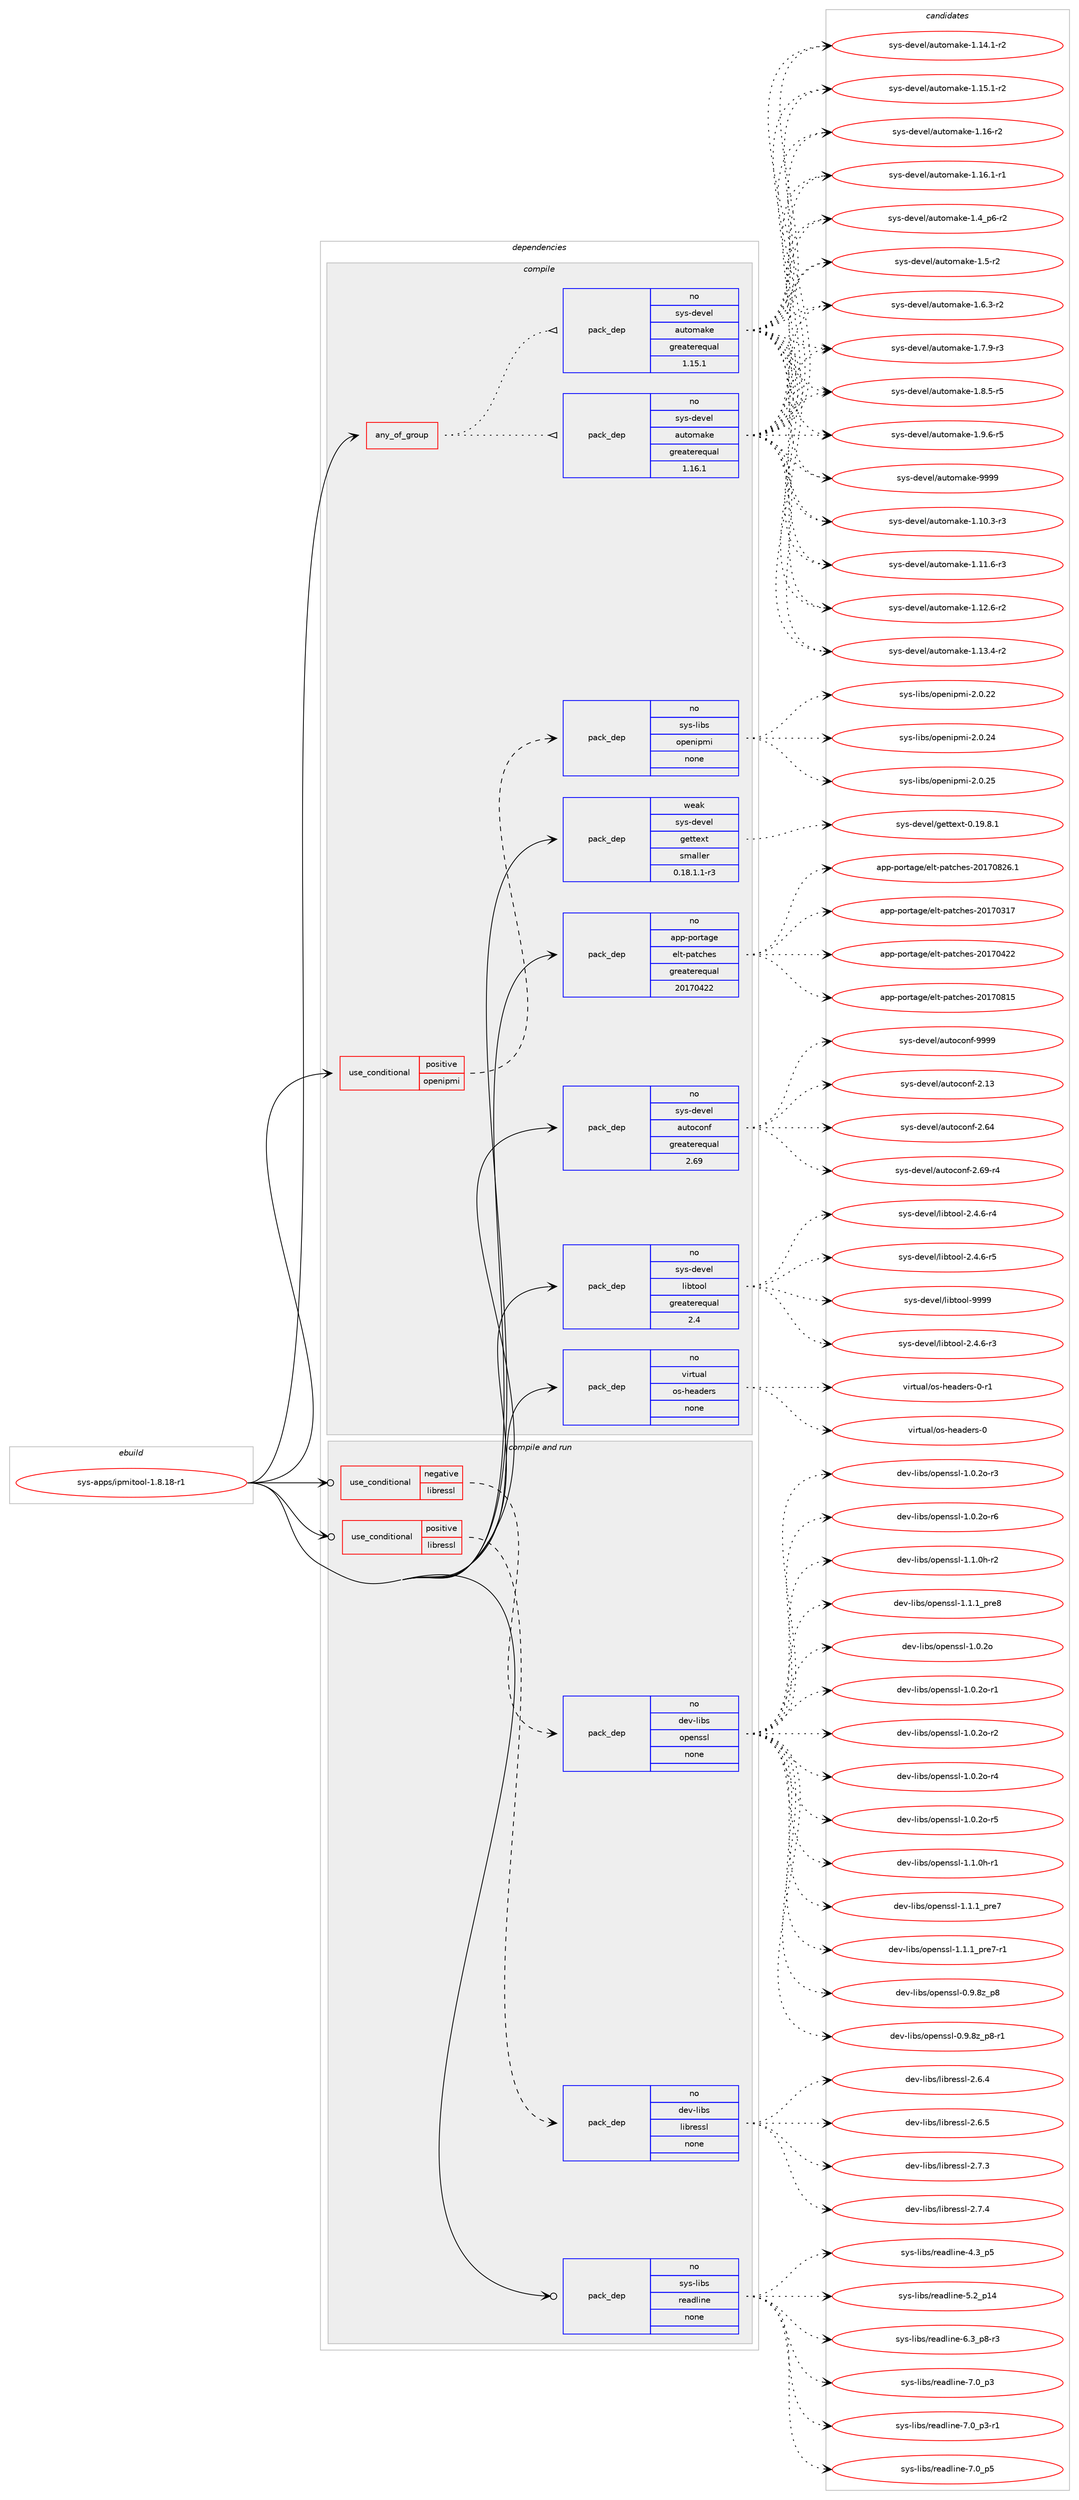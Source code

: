 digraph prolog {

# *************
# Graph options
# *************

newrank=true;
concentrate=true;
compound=true;
graph [rankdir=LR,fontname=Helvetica,fontsize=10,ranksep=1.5];#, ranksep=2.5, nodesep=0.2];
edge  [arrowhead=vee];
node  [fontname=Helvetica,fontsize=10];

# **********
# The ebuild
# **********

subgraph cluster_leftcol {
color=gray;
rank=same;
label=<<i>ebuild</i>>;
id [label="sys-apps/ipmitool-1.8.18-r1", color=red, width=4, href="../sys-apps/ipmitool-1.8.18-r1.svg"];
}

# ****************
# The dependencies
# ****************

subgraph cluster_midcol {
color=gray;
label=<<i>dependencies</i>>;
subgraph cluster_compile {
fillcolor="#eeeeee";
style=filled;
label=<<i>compile</i>>;
subgraph any45 {
dependency3821 [label=<<TABLE BORDER="0" CELLBORDER="1" CELLSPACING="0" CELLPADDING="4"><TR><TD CELLPADDING="10">any_of_group</TD></TR></TABLE>>, shape=none, color=red];subgraph pack2871 {
dependency3822 [label=<<TABLE BORDER="0" CELLBORDER="1" CELLSPACING="0" CELLPADDING="4" WIDTH="220"><TR><TD ROWSPAN="6" CELLPADDING="30">pack_dep</TD></TR><TR><TD WIDTH="110">no</TD></TR><TR><TD>sys-devel</TD></TR><TR><TD>automake</TD></TR><TR><TD>greaterequal</TD></TR><TR><TD>1.16.1</TD></TR></TABLE>>, shape=none, color=blue];
}
dependency3821:e -> dependency3822:w [weight=20,style="dotted",arrowhead="oinv"];
subgraph pack2872 {
dependency3823 [label=<<TABLE BORDER="0" CELLBORDER="1" CELLSPACING="0" CELLPADDING="4" WIDTH="220"><TR><TD ROWSPAN="6" CELLPADDING="30">pack_dep</TD></TR><TR><TD WIDTH="110">no</TD></TR><TR><TD>sys-devel</TD></TR><TR><TD>automake</TD></TR><TR><TD>greaterequal</TD></TR><TR><TD>1.15.1</TD></TR></TABLE>>, shape=none, color=blue];
}
dependency3821:e -> dependency3823:w [weight=20,style="dotted",arrowhead="oinv"];
}
id:e -> dependency3821:w [weight=20,style="solid",arrowhead="vee"];
subgraph cond907 {
dependency3824 [label=<<TABLE BORDER="0" CELLBORDER="1" CELLSPACING="0" CELLPADDING="4"><TR><TD ROWSPAN="3" CELLPADDING="10">use_conditional</TD></TR><TR><TD>positive</TD></TR><TR><TD>openipmi</TD></TR></TABLE>>, shape=none, color=red];
subgraph pack2873 {
dependency3825 [label=<<TABLE BORDER="0" CELLBORDER="1" CELLSPACING="0" CELLPADDING="4" WIDTH="220"><TR><TD ROWSPAN="6" CELLPADDING="30">pack_dep</TD></TR><TR><TD WIDTH="110">no</TD></TR><TR><TD>sys-libs</TD></TR><TR><TD>openipmi</TD></TR><TR><TD>none</TD></TR><TR><TD></TD></TR></TABLE>>, shape=none, color=blue];
}
dependency3824:e -> dependency3825:w [weight=20,style="dashed",arrowhead="vee"];
}
id:e -> dependency3824:w [weight=20,style="solid",arrowhead="vee"];
subgraph pack2874 {
dependency3826 [label=<<TABLE BORDER="0" CELLBORDER="1" CELLSPACING="0" CELLPADDING="4" WIDTH="220"><TR><TD ROWSPAN="6" CELLPADDING="30">pack_dep</TD></TR><TR><TD WIDTH="110">no</TD></TR><TR><TD>app-portage</TD></TR><TR><TD>elt-patches</TD></TR><TR><TD>greaterequal</TD></TR><TR><TD>20170422</TD></TR></TABLE>>, shape=none, color=blue];
}
id:e -> dependency3826:w [weight=20,style="solid",arrowhead="vee"];
subgraph pack2875 {
dependency3827 [label=<<TABLE BORDER="0" CELLBORDER="1" CELLSPACING="0" CELLPADDING="4" WIDTH="220"><TR><TD ROWSPAN="6" CELLPADDING="30">pack_dep</TD></TR><TR><TD WIDTH="110">no</TD></TR><TR><TD>sys-devel</TD></TR><TR><TD>autoconf</TD></TR><TR><TD>greaterequal</TD></TR><TR><TD>2.69</TD></TR></TABLE>>, shape=none, color=blue];
}
id:e -> dependency3827:w [weight=20,style="solid",arrowhead="vee"];
subgraph pack2876 {
dependency3828 [label=<<TABLE BORDER="0" CELLBORDER="1" CELLSPACING="0" CELLPADDING="4" WIDTH="220"><TR><TD ROWSPAN="6" CELLPADDING="30">pack_dep</TD></TR><TR><TD WIDTH="110">no</TD></TR><TR><TD>sys-devel</TD></TR><TR><TD>libtool</TD></TR><TR><TD>greaterequal</TD></TR><TR><TD>2.4</TD></TR></TABLE>>, shape=none, color=blue];
}
id:e -> dependency3828:w [weight=20,style="solid",arrowhead="vee"];
subgraph pack2877 {
dependency3829 [label=<<TABLE BORDER="0" CELLBORDER="1" CELLSPACING="0" CELLPADDING="4" WIDTH="220"><TR><TD ROWSPAN="6" CELLPADDING="30">pack_dep</TD></TR><TR><TD WIDTH="110">no</TD></TR><TR><TD>virtual</TD></TR><TR><TD>os-headers</TD></TR><TR><TD>none</TD></TR><TR><TD></TD></TR></TABLE>>, shape=none, color=blue];
}
id:e -> dependency3829:w [weight=20,style="solid",arrowhead="vee"];
subgraph pack2878 {
dependency3830 [label=<<TABLE BORDER="0" CELLBORDER="1" CELLSPACING="0" CELLPADDING="4" WIDTH="220"><TR><TD ROWSPAN="6" CELLPADDING="30">pack_dep</TD></TR><TR><TD WIDTH="110">weak</TD></TR><TR><TD>sys-devel</TD></TR><TR><TD>gettext</TD></TR><TR><TD>smaller</TD></TR><TR><TD>0.18.1.1-r3</TD></TR></TABLE>>, shape=none, color=blue];
}
id:e -> dependency3830:w [weight=20,style="solid",arrowhead="vee"];
}
subgraph cluster_compileandrun {
fillcolor="#eeeeee";
style=filled;
label=<<i>compile and run</i>>;
subgraph cond908 {
dependency3831 [label=<<TABLE BORDER="0" CELLBORDER="1" CELLSPACING="0" CELLPADDING="4"><TR><TD ROWSPAN="3" CELLPADDING="10">use_conditional</TD></TR><TR><TD>negative</TD></TR><TR><TD>libressl</TD></TR></TABLE>>, shape=none, color=red];
subgraph pack2879 {
dependency3832 [label=<<TABLE BORDER="0" CELLBORDER="1" CELLSPACING="0" CELLPADDING="4" WIDTH="220"><TR><TD ROWSPAN="6" CELLPADDING="30">pack_dep</TD></TR><TR><TD WIDTH="110">no</TD></TR><TR><TD>dev-libs</TD></TR><TR><TD>openssl</TD></TR><TR><TD>none</TD></TR><TR><TD></TD></TR></TABLE>>, shape=none, color=blue];
}
dependency3831:e -> dependency3832:w [weight=20,style="dashed",arrowhead="vee"];
}
id:e -> dependency3831:w [weight=20,style="solid",arrowhead="odotvee"];
subgraph cond909 {
dependency3833 [label=<<TABLE BORDER="0" CELLBORDER="1" CELLSPACING="0" CELLPADDING="4"><TR><TD ROWSPAN="3" CELLPADDING="10">use_conditional</TD></TR><TR><TD>positive</TD></TR><TR><TD>libressl</TD></TR></TABLE>>, shape=none, color=red];
subgraph pack2880 {
dependency3834 [label=<<TABLE BORDER="0" CELLBORDER="1" CELLSPACING="0" CELLPADDING="4" WIDTH="220"><TR><TD ROWSPAN="6" CELLPADDING="30">pack_dep</TD></TR><TR><TD WIDTH="110">no</TD></TR><TR><TD>dev-libs</TD></TR><TR><TD>libressl</TD></TR><TR><TD>none</TD></TR><TR><TD></TD></TR></TABLE>>, shape=none, color=blue];
}
dependency3833:e -> dependency3834:w [weight=20,style="dashed",arrowhead="vee"];
}
id:e -> dependency3833:w [weight=20,style="solid",arrowhead="odotvee"];
subgraph pack2881 {
dependency3835 [label=<<TABLE BORDER="0" CELLBORDER="1" CELLSPACING="0" CELLPADDING="4" WIDTH="220"><TR><TD ROWSPAN="6" CELLPADDING="30">pack_dep</TD></TR><TR><TD WIDTH="110">no</TD></TR><TR><TD>sys-libs</TD></TR><TR><TD>readline</TD></TR><TR><TD>none</TD></TR><TR><TD></TD></TR></TABLE>>, shape=none, color=blue];
}
id:e -> dependency3835:w [weight=20,style="solid",arrowhead="odotvee"];
}
subgraph cluster_run {
fillcolor="#eeeeee";
style=filled;
label=<<i>run</i>>;
}
}

# **************
# The candidates
# **************

subgraph cluster_choices {
rank=same;
color=gray;
label=<<i>candidates</i>>;

subgraph choice2871 {
color=black;
nodesep=1;
choice11512111545100101118101108479711711611110997107101454946494846514511451 [label="sys-devel/automake-1.10.3-r3", color=red, width=4,href="../sys-devel/automake-1.10.3-r3.svg"];
choice11512111545100101118101108479711711611110997107101454946494946544511451 [label="sys-devel/automake-1.11.6-r3", color=red, width=4,href="../sys-devel/automake-1.11.6-r3.svg"];
choice11512111545100101118101108479711711611110997107101454946495046544511450 [label="sys-devel/automake-1.12.6-r2", color=red, width=4,href="../sys-devel/automake-1.12.6-r2.svg"];
choice11512111545100101118101108479711711611110997107101454946495146524511450 [label="sys-devel/automake-1.13.4-r2", color=red, width=4,href="../sys-devel/automake-1.13.4-r2.svg"];
choice11512111545100101118101108479711711611110997107101454946495246494511450 [label="sys-devel/automake-1.14.1-r2", color=red, width=4,href="../sys-devel/automake-1.14.1-r2.svg"];
choice11512111545100101118101108479711711611110997107101454946495346494511450 [label="sys-devel/automake-1.15.1-r2", color=red, width=4,href="../sys-devel/automake-1.15.1-r2.svg"];
choice1151211154510010111810110847971171161111099710710145494649544511450 [label="sys-devel/automake-1.16-r2", color=red, width=4,href="../sys-devel/automake-1.16-r2.svg"];
choice11512111545100101118101108479711711611110997107101454946495446494511449 [label="sys-devel/automake-1.16.1-r1", color=red, width=4,href="../sys-devel/automake-1.16.1-r1.svg"];
choice115121115451001011181011084797117116111109971071014549465295112544511450 [label="sys-devel/automake-1.4_p6-r2", color=red, width=4,href="../sys-devel/automake-1.4_p6-r2.svg"];
choice11512111545100101118101108479711711611110997107101454946534511450 [label="sys-devel/automake-1.5-r2", color=red, width=4,href="../sys-devel/automake-1.5-r2.svg"];
choice115121115451001011181011084797117116111109971071014549465446514511450 [label="sys-devel/automake-1.6.3-r2", color=red, width=4,href="../sys-devel/automake-1.6.3-r2.svg"];
choice115121115451001011181011084797117116111109971071014549465546574511451 [label="sys-devel/automake-1.7.9-r3", color=red, width=4,href="../sys-devel/automake-1.7.9-r3.svg"];
choice115121115451001011181011084797117116111109971071014549465646534511453 [label="sys-devel/automake-1.8.5-r5", color=red, width=4,href="../sys-devel/automake-1.8.5-r5.svg"];
choice115121115451001011181011084797117116111109971071014549465746544511453 [label="sys-devel/automake-1.9.6-r5", color=red, width=4,href="../sys-devel/automake-1.9.6-r5.svg"];
choice115121115451001011181011084797117116111109971071014557575757 [label="sys-devel/automake-9999", color=red, width=4,href="../sys-devel/automake-9999.svg"];
dependency3822:e -> choice11512111545100101118101108479711711611110997107101454946494846514511451:w [style=dotted,weight="100"];
dependency3822:e -> choice11512111545100101118101108479711711611110997107101454946494946544511451:w [style=dotted,weight="100"];
dependency3822:e -> choice11512111545100101118101108479711711611110997107101454946495046544511450:w [style=dotted,weight="100"];
dependency3822:e -> choice11512111545100101118101108479711711611110997107101454946495146524511450:w [style=dotted,weight="100"];
dependency3822:e -> choice11512111545100101118101108479711711611110997107101454946495246494511450:w [style=dotted,weight="100"];
dependency3822:e -> choice11512111545100101118101108479711711611110997107101454946495346494511450:w [style=dotted,weight="100"];
dependency3822:e -> choice1151211154510010111810110847971171161111099710710145494649544511450:w [style=dotted,weight="100"];
dependency3822:e -> choice11512111545100101118101108479711711611110997107101454946495446494511449:w [style=dotted,weight="100"];
dependency3822:e -> choice115121115451001011181011084797117116111109971071014549465295112544511450:w [style=dotted,weight="100"];
dependency3822:e -> choice11512111545100101118101108479711711611110997107101454946534511450:w [style=dotted,weight="100"];
dependency3822:e -> choice115121115451001011181011084797117116111109971071014549465446514511450:w [style=dotted,weight="100"];
dependency3822:e -> choice115121115451001011181011084797117116111109971071014549465546574511451:w [style=dotted,weight="100"];
dependency3822:e -> choice115121115451001011181011084797117116111109971071014549465646534511453:w [style=dotted,weight="100"];
dependency3822:e -> choice115121115451001011181011084797117116111109971071014549465746544511453:w [style=dotted,weight="100"];
dependency3822:e -> choice115121115451001011181011084797117116111109971071014557575757:w [style=dotted,weight="100"];
}
subgraph choice2872 {
color=black;
nodesep=1;
choice11512111545100101118101108479711711611110997107101454946494846514511451 [label="sys-devel/automake-1.10.3-r3", color=red, width=4,href="../sys-devel/automake-1.10.3-r3.svg"];
choice11512111545100101118101108479711711611110997107101454946494946544511451 [label="sys-devel/automake-1.11.6-r3", color=red, width=4,href="../sys-devel/automake-1.11.6-r3.svg"];
choice11512111545100101118101108479711711611110997107101454946495046544511450 [label="sys-devel/automake-1.12.6-r2", color=red, width=4,href="../sys-devel/automake-1.12.6-r2.svg"];
choice11512111545100101118101108479711711611110997107101454946495146524511450 [label="sys-devel/automake-1.13.4-r2", color=red, width=4,href="../sys-devel/automake-1.13.4-r2.svg"];
choice11512111545100101118101108479711711611110997107101454946495246494511450 [label="sys-devel/automake-1.14.1-r2", color=red, width=4,href="../sys-devel/automake-1.14.1-r2.svg"];
choice11512111545100101118101108479711711611110997107101454946495346494511450 [label="sys-devel/automake-1.15.1-r2", color=red, width=4,href="../sys-devel/automake-1.15.1-r2.svg"];
choice1151211154510010111810110847971171161111099710710145494649544511450 [label="sys-devel/automake-1.16-r2", color=red, width=4,href="../sys-devel/automake-1.16-r2.svg"];
choice11512111545100101118101108479711711611110997107101454946495446494511449 [label="sys-devel/automake-1.16.1-r1", color=red, width=4,href="../sys-devel/automake-1.16.1-r1.svg"];
choice115121115451001011181011084797117116111109971071014549465295112544511450 [label="sys-devel/automake-1.4_p6-r2", color=red, width=4,href="../sys-devel/automake-1.4_p6-r2.svg"];
choice11512111545100101118101108479711711611110997107101454946534511450 [label="sys-devel/automake-1.5-r2", color=red, width=4,href="../sys-devel/automake-1.5-r2.svg"];
choice115121115451001011181011084797117116111109971071014549465446514511450 [label="sys-devel/automake-1.6.3-r2", color=red, width=4,href="../sys-devel/automake-1.6.3-r2.svg"];
choice115121115451001011181011084797117116111109971071014549465546574511451 [label="sys-devel/automake-1.7.9-r3", color=red, width=4,href="../sys-devel/automake-1.7.9-r3.svg"];
choice115121115451001011181011084797117116111109971071014549465646534511453 [label="sys-devel/automake-1.8.5-r5", color=red, width=4,href="../sys-devel/automake-1.8.5-r5.svg"];
choice115121115451001011181011084797117116111109971071014549465746544511453 [label="sys-devel/automake-1.9.6-r5", color=red, width=4,href="../sys-devel/automake-1.9.6-r5.svg"];
choice115121115451001011181011084797117116111109971071014557575757 [label="sys-devel/automake-9999", color=red, width=4,href="../sys-devel/automake-9999.svg"];
dependency3823:e -> choice11512111545100101118101108479711711611110997107101454946494846514511451:w [style=dotted,weight="100"];
dependency3823:e -> choice11512111545100101118101108479711711611110997107101454946494946544511451:w [style=dotted,weight="100"];
dependency3823:e -> choice11512111545100101118101108479711711611110997107101454946495046544511450:w [style=dotted,weight="100"];
dependency3823:e -> choice11512111545100101118101108479711711611110997107101454946495146524511450:w [style=dotted,weight="100"];
dependency3823:e -> choice11512111545100101118101108479711711611110997107101454946495246494511450:w [style=dotted,weight="100"];
dependency3823:e -> choice11512111545100101118101108479711711611110997107101454946495346494511450:w [style=dotted,weight="100"];
dependency3823:e -> choice1151211154510010111810110847971171161111099710710145494649544511450:w [style=dotted,weight="100"];
dependency3823:e -> choice11512111545100101118101108479711711611110997107101454946495446494511449:w [style=dotted,weight="100"];
dependency3823:e -> choice115121115451001011181011084797117116111109971071014549465295112544511450:w [style=dotted,weight="100"];
dependency3823:e -> choice11512111545100101118101108479711711611110997107101454946534511450:w [style=dotted,weight="100"];
dependency3823:e -> choice115121115451001011181011084797117116111109971071014549465446514511450:w [style=dotted,weight="100"];
dependency3823:e -> choice115121115451001011181011084797117116111109971071014549465546574511451:w [style=dotted,weight="100"];
dependency3823:e -> choice115121115451001011181011084797117116111109971071014549465646534511453:w [style=dotted,weight="100"];
dependency3823:e -> choice115121115451001011181011084797117116111109971071014549465746544511453:w [style=dotted,weight="100"];
dependency3823:e -> choice115121115451001011181011084797117116111109971071014557575757:w [style=dotted,weight="100"];
}
subgraph choice2873 {
color=black;
nodesep=1;
choice11512111545108105981154711111210111010511210910545504648465050 [label="sys-libs/openipmi-2.0.22", color=red, width=4,href="../sys-libs/openipmi-2.0.22.svg"];
choice11512111545108105981154711111210111010511210910545504648465052 [label="sys-libs/openipmi-2.0.24", color=red, width=4,href="../sys-libs/openipmi-2.0.24.svg"];
choice11512111545108105981154711111210111010511210910545504648465053 [label="sys-libs/openipmi-2.0.25", color=red, width=4,href="../sys-libs/openipmi-2.0.25.svg"];
dependency3825:e -> choice11512111545108105981154711111210111010511210910545504648465050:w [style=dotted,weight="100"];
dependency3825:e -> choice11512111545108105981154711111210111010511210910545504648465052:w [style=dotted,weight="100"];
dependency3825:e -> choice11512111545108105981154711111210111010511210910545504648465053:w [style=dotted,weight="100"];
}
subgraph choice2874 {
color=black;
nodesep=1;
choice97112112451121111141169710310147101108116451129711699104101115455048495548514955 [label="app-portage/elt-patches-20170317", color=red, width=4,href="../app-portage/elt-patches-20170317.svg"];
choice97112112451121111141169710310147101108116451129711699104101115455048495548525050 [label="app-portage/elt-patches-20170422", color=red, width=4,href="../app-portage/elt-patches-20170422.svg"];
choice97112112451121111141169710310147101108116451129711699104101115455048495548564953 [label="app-portage/elt-patches-20170815", color=red, width=4,href="../app-portage/elt-patches-20170815.svg"];
choice971121124511211111411697103101471011081164511297116991041011154550484955485650544649 [label="app-portage/elt-patches-20170826.1", color=red, width=4,href="../app-portage/elt-patches-20170826.1.svg"];
dependency3826:e -> choice97112112451121111141169710310147101108116451129711699104101115455048495548514955:w [style=dotted,weight="100"];
dependency3826:e -> choice97112112451121111141169710310147101108116451129711699104101115455048495548525050:w [style=dotted,weight="100"];
dependency3826:e -> choice97112112451121111141169710310147101108116451129711699104101115455048495548564953:w [style=dotted,weight="100"];
dependency3826:e -> choice971121124511211111411697103101471011081164511297116991041011154550484955485650544649:w [style=dotted,weight="100"];
}
subgraph choice2875 {
color=black;
nodesep=1;
choice115121115451001011181011084797117116111991111101024550464951 [label="sys-devel/autoconf-2.13", color=red, width=4,href="../sys-devel/autoconf-2.13.svg"];
choice115121115451001011181011084797117116111991111101024550465452 [label="sys-devel/autoconf-2.64", color=red, width=4,href="../sys-devel/autoconf-2.64.svg"];
choice1151211154510010111810110847971171161119911111010245504654574511452 [label="sys-devel/autoconf-2.69-r4", color=red, width=4,href="../sys-devel/autoconf-2.69-r4.svg"];
choice115121115451001011181011084797117116111991111101024557575757 [label="sys-devel/autoconf-9999", color=red, width=4,href="../sys-devel/autoconf-9999.svg"];
dependency3827:e -> choice115121115451001011181011084797117116111991111101024550464951:w [style=dotted,weight="100"];
dependency3827:e -> choice115121115451001011181011084797117116111991111101024550465452:w [style=dotted,weight="100"];
dependency3827:e -> choice1151211154510010111810110847971171161119911111010245504654574511452:w [style=dotted,weight="100"];
dependency3827:e -> choice115121115451001011181011084797117116111991111101024557575757:w [style=dotted,weight="100"];
}
subgraph choice2876 {
color=black;
nodesep=1;
choice1151211154510010111810110847108105981161111111084550465246544511451 [label="sys-devel/libtool-2.4.6-r3", color=red, width=4,href="../sys-devel/libtool-2.4.6-r3.svg"];
choice1151211154510010111810110847108105981161111111084550465246544511452 [label="sys-devel/libtool-2.4.6-r4", color=red, width=4,href="../sys-devel/libtool-2.4.6-r4.svg"];
choice1151211154510010111810110847108105981161111111084550465246544511453 [label="sys-devel/libtool-2.4.6-r5", color=red, width=4,href="../sys-devel/libtool-2.4.6-r5.svg"];
choice1151211154510010111810110847108105981161111111084557575757 [label="sys-devel/libtool-9999", color=red, width=4,href="../sys-devel/libtool-9999.svg"];
dependency3828:e -> choice1151211154510010111810110847108105981161111111084550465246544511451:w [style=dotted,weight="100"];
dependency3828:e -> choice1151211154510010111810110847108105981161111111084550465246544511452:w [style=dotted,weight="100"];
dependency3828:e -> choice1151211154510010111810110847108105981161111111084550465246544511453:w [style=dotted,weight="100"];
dependency3828:e -> choice1151211154510010111810110847108105981161111111084557575757:w [style=dotted,weight="100"];
}
subgraph choice2877 {
color=black;
nodesep=1;
choice118105114116117971084711111545104101971001011141154548 [label="virtual/os-headers-0", color=red, width=4,href="../virtual/os-headers-0.svg"];
choice1181051141161179710847111115451041019710010111411545484511449 [label="virtual/os-headers-0-r1", color=red, width=4,href="../virtual/os-headers-0-r1.svg"];
dependency3829:e -> choice118105114116117971084711111545104101971001011141154548:w [style=dotted,weight="100"];
dependency3829:e -> choice1181051141161179710847111115451041019710010111411545484511449:w [style=dotted,weight="100"];
}
subgraph choice2878 {
color=black;
nodesep=1;
choice1151211154510010111810110847103101116116101120116454846495746564649 [label="sys-devel/gettext-0.19.8.1", color=red, width=4,href="../sys-devel/gettext-0.19.8.1.svg"];
dependency3830:e -> choice1151211154510010111810110847103101116116101120116454846495746564649:w [style=dotted,weight="100"];
}
subgraph choice2879 {
color=black;
nodesep=1;
choice100101118451081059811547111112101110115115108454946484650111 [label="dev-libs/openssl-1.0.2o", color=red, width=4,href="../dev-libs/openssl-1.0.2o.svg"];
choice1001011184510810598115471111121011101151151084549464846501114511449 [label="dev-libs/openssl-1.0.2o-r1", color=red, width=4,href="../dev-libs/openssl-1.0.2o-r1.svg"];
choice1001011184510810598115471111121011101151151084549464846501114511450 [label="dev-libs/openssl-1.0.2o-r2", color=red, width=4,href="../dev-libs/openssl-1.0.2o-r2.svg"];
choice1001011184510810598115471111121011101151151084549464846501114511452 [label="dev-libs/openssl-1.0.2o-r4", color=red, width=4,href="../dev-libs/openssl-1.0.2o-r4.svg"];
choice1001011184510810598115471111121011101151151084549464846501114511453 [label="dev-libs/openssl-1.0.2o-r5", color=red, width=4,href="../dev-libs/openssl-1.0.2o-r5.svg"];
choice1001011184510810598115471111121011101151151084549464946481044511449 [label="dev-libs/openssl-1.1.0h-r1", color=red, width=4,href="../dev-libs/openssl-1.1.0h-r1.svg"];
choice1001011184510810598115471111121011101151151084549464946499511211410155 [label="dev-libs/openssl-1.1.1_pre7", color=red, width=4,href="../dev-libs/openssl-1.1.1_pre7.svg"];
choice10010111845108105981154711111210111011511510845494649464995112114101554511449 [label="dev-libs/openssl-1.1.1_pre7-r1", color=red, width=4,href="../dev-libs/openssl-1.1.1_pre7-r1.svg"];
choice1001011184510810598115471111121011101151151084548465746561229511256 [label="dev-libs/openssl-0.9.8z_p8", color=red, width=4,href="../dev-libs/openssl-0.9.8z_p8.svg"];
choice10010111845108105981154711111210111011511510845484657465612295112564511449 [label="dev-libs/openssl-0.9.8z_p8-r1", color=red, width=4,href="../dev-libs/openssl-0.9.8z_p8-r1.svg"];
choice1001011184510810598115471111121011101151151084549464846501114511451 [label="dev-libs/openssl-1.0.2o-r3", color=red, width=4,href="../dev-libs/openssl-1.0.2o-r3.svg"];
choice1001011184510810598115471111121011101151151084549464846501114511454 [label="dev-libs/openssl-1.0.2o-r6", color=red, width=4,href="../dev-libs/openssl-1.0.2o-r6.svg"];
choice1001011184510810598115471111121011101151151084549464946481044511450 [label="dev-libs/openssl-1.1.0h-r2", color=red, width=4,href="../dev-libs/openssl-1.1.0h-r2.svg"];
choice1001011184510810598115471111121011101151151084549464946499511211410156 [label="dev-libs/openssl-1.1.1_pre8", color=red, width=4,href="../dev-libs/openssl-1.1.1_pre8.svg"];
dependency3832:e -> choice100101118451081059811547111112101110115115108454946484650111:w [style=dotted,weight="100"];
dependency3832:e -> choice1001011184510810598115471111121011101151151084549464846501114511449:w [style=dotted,weight="100"];
dependency3832:e -> choice1001011184510810598115471111121011101151151084549464846501114511450:w [style=dotted,weight="100"];
dependency3832:e -> choice1001011184510810598115471111121011101151151084549464846501114511452:w [style=dotted,weight="100"];
dependency3832:e -> choice1001011184510810598115471111121011101151151084549464846501114511453:w [style=dotted,weight="100"];
dependency3832:e -> choice1001011184510810598115471111121011101151151084549464946481044511449:w [style=dotted,weight="100"];
dependency3832:e -> choice1001011184510810598115471111121011101151151084549464946499511211410155:w [style=dotted,weight="100"];
dependency3832:e -> choice10010111845108105981154711111210111011511510845494649464995112114101554511449:w [style=dotted,weight="100"];
dependency3832:e -> choice1001011184510810598115471111121011101151151084548465746561229511256:w [style=dotted,weight="100"];
dependency3832:e -> choice10010111845108105981154711111210111011511510845484657465612295112564511449:w [style=dotted,weight="100"];
dependency3832:e -> choice1001011184510810598115471111121011101151151084549464846501114511451:w [style=dotted,weight="100"];
dependency3832:e -> choice1001011184510810598115471111121011101151151084549464846501114511454:w [style=dotted,weight="100"];
dependency3832:e -> choice1001011184510810598115471111121011101151151084549464946481044511450:w [style=dotted,weight="100"];
dependency3832:e -> choice1001011184510810598115471111121011101151151084549464946499511211410156:w [style=dotted,weight="100"];
}
subgraph choice2880 {
color=black;
nodesep=1;
choice10010111845108105981154710810598114101115115108455046544652 [label="dev-libs/libressl-2.6.4", color=red, width=4,href="../dev-libs/libressl-2.6.4.svg"];
choice10010111845108105981154710810598114101115115108455046544653 [label="dev-libs/libressl-2.6.5", color=red, width=4,href="../dev-libs/libressl-2.6.5.svg"];
choice10010111845108105981154710810598114101115115108455046554651 [label="dev-libs/libressl-2.7.3", color=red, width=4,href="../dev-libs/libressl-2.7.3.svg"];
choice10010111845108105981154710810598114101115115108455046554652 [label="dev-libs/libressl-2.7.4", color=red, width=4,href="../dev-libs/libressl-2.7.4.svg"];
dependency3834:e -> choice10010111845108105981154710810598114101115115108455046544652:w [style=dotted,weight="100"];
dependency3834:e -> choice10010111845108105981154710810598114101115115108455046544653:w [style=dotted,weight="100"];
dependency3834:e -> choice10010111845108105981154710810598114101115115108455046554651:w [style=dotted,weight="100"];
dependency3834:e -> choice10010111845108105981154710810598114101115115108455046554652:w [style=dotted,weight="100"];
}
subgraph choice2881 {
color=black;
nodesep=1;
choice11512111545108105981154711410197100108105110101455246519511253 [label="sys-libs/readline-4.3_p5", color=red, width=4,href="../sys-libs/readline-4.3_p5.svg"];
choice1151211154510810598115471141019710010810511010145534650951124952 [label="sys-libs/readline-5.2_p14", color=red, width=4,href="../sys-libs/readline-5.2_p14.svg"];
choice115121115451081059811547114101971001081051101014554465195112564511451 [label="sys-libs/readline-6.3_p8-r3", color=red, width=4,href="../sys-libs/readline-6.3_p8-r3.svg"];
choice11512111545108105981154711410197100108105110101455546489511251 [label="sys-libs/readline-7.0_p3", color=red, width=4,href="../sys-libs/readline-7.0_p3.svg"];
choice115121115451081059811547114101971001081051101014555464895112514511449 [label="sys-libs/readline-7.0_p3-r1", color=red, width=4,href="../sys-libs/readline-7.0_p3-r1.svg"];
choice11512111545108105981154711410197100108105110101455546489511253 [label="sys-libs/readline-7.0_p5", color=red, width=4,href="../sys-libs/readline-7.0_p5.svg"];
dependency3835:e -> choice11512111545108105981154711410197100108105110101455246519511253:w [style=dotted,weight="100"];
dependency3835:e -> choice1151211154510810598115471141019710010810511010145534650951124952:w [style=dotted,weight="100"];
dependency3835:e -> choice115121115451081059811547114101971001081051101014554465195112564511451:w [style=dotted,weight="100"];
dependency3835:e -> choice11512111545108105981154711410197100108105110101455546489511251:w [style=dotted,weight="100"];
dependency3835:e -> choice115121115451081059811547114101971001081051101014555464895112514511449:w [style=dotted,weight="100"];
dependency3835:e -> choice11512111545108105981154711410197100108105110101455546489511253:w [style=dotted,weight="100"];
}
}

}
